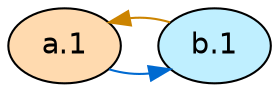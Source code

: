 digraph G {
  rankdir="TB"
  node [shape=oval style=filled fontname=Helvetica fontsize=14]
  node [fillcolor="#ffdaaf" fontcolor="#000000"] 
       a[label="a.1"]
  node [fillcolor="#bfefff" fontcolor="#000000"] 
       b[label="b.1"]
  edge [dir=back color="#006ad1" style="solid"]
        "b" -> "a" 
  edge [dir=back color="#cc8400" style="solid"]
        "a" -> "b" 

  {rank = max b a}
}